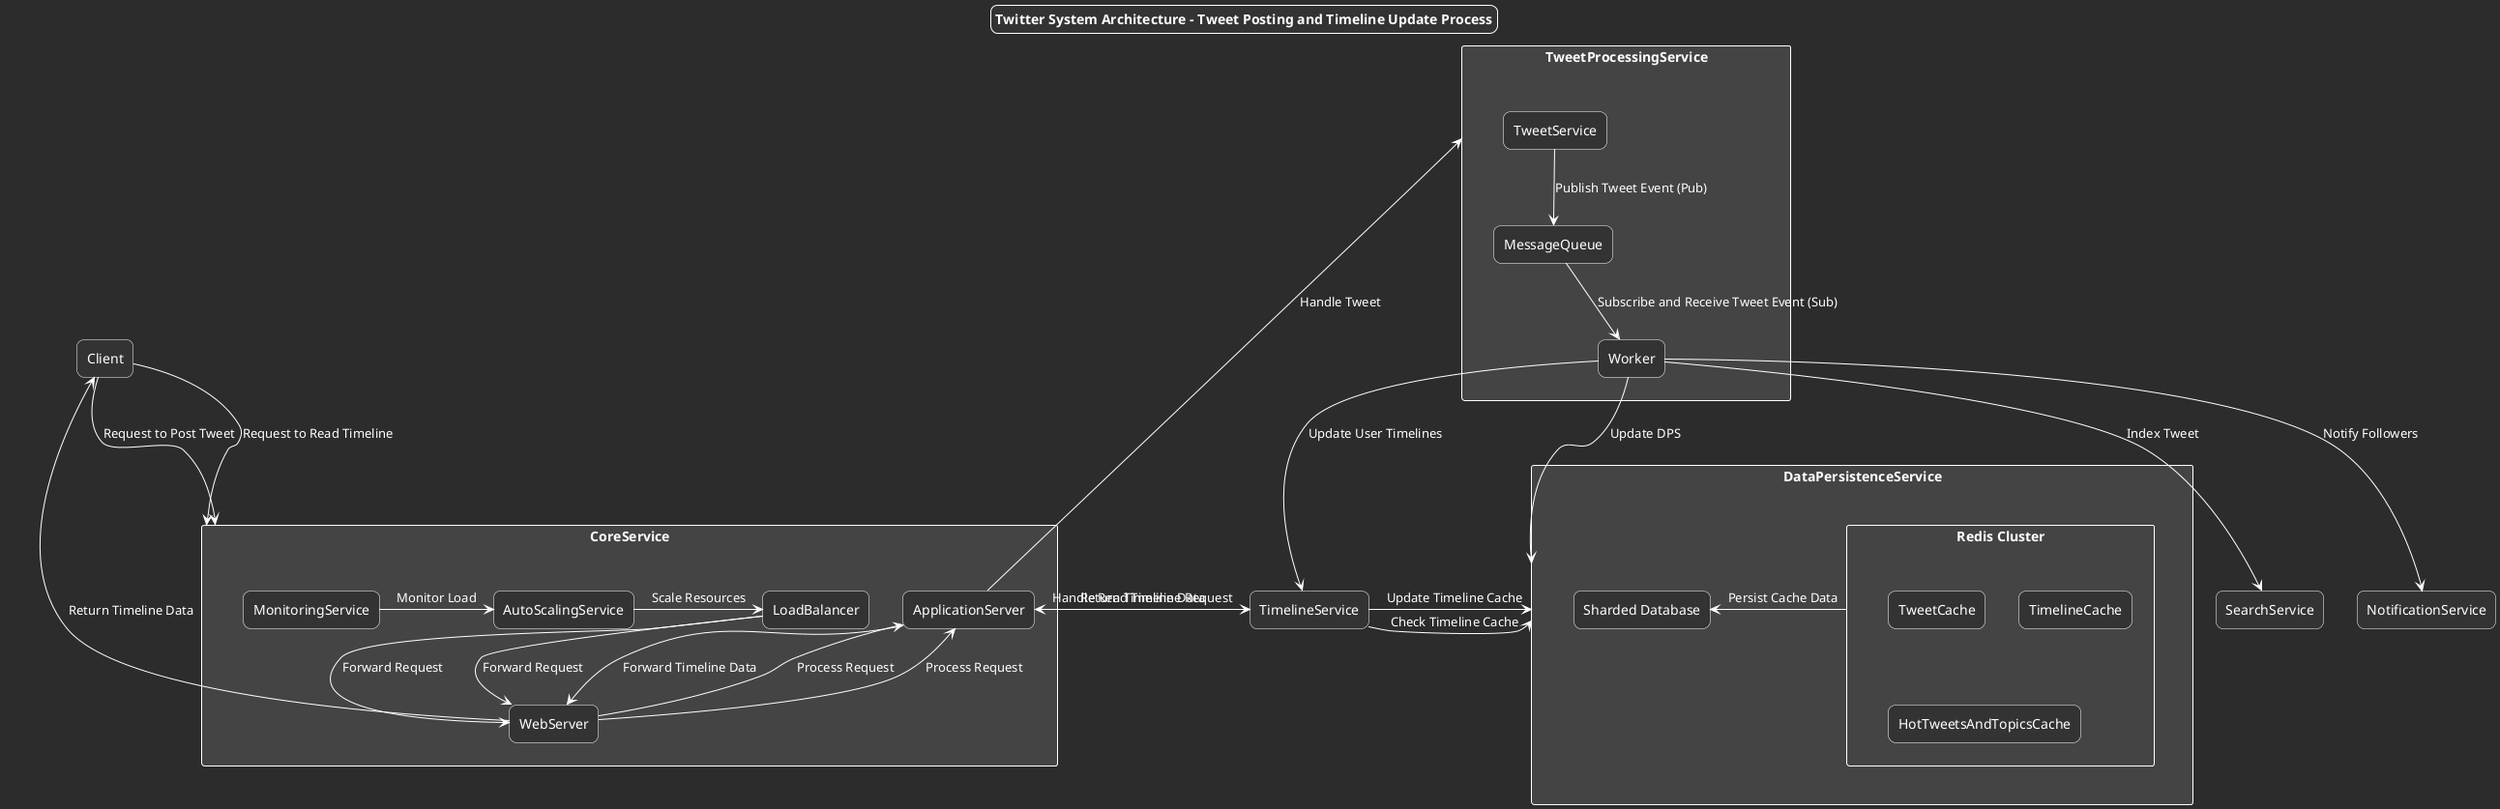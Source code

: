 @startuml

skinparam backgroundColor #2C2C2C
skinparam rectangle {
  BackgroundColor #444
  BorderColor #FFFFFF
  FontColor #FFFFFF
}
skinparam arrowColor #FFFFFF
skinparam titleBorderRoundCorner 15
skinparam titleBorderColor #FFFFFF
skinparam titleBackgroundColor #333
skinparam titleFontColor #FFFFFF
skinparam sequenceArrowFontColor #FFFFFF
skinparam sequenceActorFontColor #FFFFFF

title Twitter System Architecture - Tweet Posting and Timeline Update Process

rectangle Client

rectangle CoreService {
    rectangle LoadBalancer
    rectangle WebServer
    rectangle ApplicationServer
    rectangle MonitoringService
    rectangle AutoScalingService
}

rectangle TweetProcessingService {
    rectangle TweetService
    rectangle MessageQueue
    rectangle Worker
}

rectangle SearchService
rectangle NotificationService
rectangle TimelineService

rectangle "DataPersistenceService" as DPS {
    rectangle "Redis Cluster" as Redis {
        rectangle TweetCache
            rectangle TimelineCache
            rectangle HotTweetsAndTopicsCache
    }
    rectangle "Sharded Database" as Database
}

Client -down-> CoreService : Request to Post Tweet
LoadBalancer -down-> WebServer : Forward Request
WebServer -down-> ApplicationServer : Process Request
ApplicationServer -> TweetProcessingService: Handle Tweet
TweetService -down-> MessageQueue : Publish Tweet Event (Pub)
MessageQueue -down-> Worker : Subscribe and Receive Tweet Event (Sub)
Worker -down-> DPS : Update DPS
Redis -> Database : Persist Cache Data
Worker -down-> SearchService : Index Tweet
Worker -down-> NotificationService : Notify Followers
Worker -down-> TimelineService : Update User Timelines
TimelineService -down-> DPS : Update Timeline Cache

Client -down-> CoreService: Request to Read Timeline
LoadBalancer -down-> WebServer : Forward Request
WebServer -down-> ApplicationServer : Process Request
ApplicationServer -> TimelineService : Handle Read Timeline Request
TimelineService -> DPS: Check Timeline Cache
Redis -> TimelineService : Return Cached Timeline
TimelineService -> ApplicationServer : Return Timeline Data
ApplicationServer -> WebServer : Forward Timeline Data
WebServer -up-> Client : Return Timeline Data

MonitoringService -> AutoScalingService : Monitor Load
AutoScalingService -> LoadBalancer : Scale Resources

@enduml
